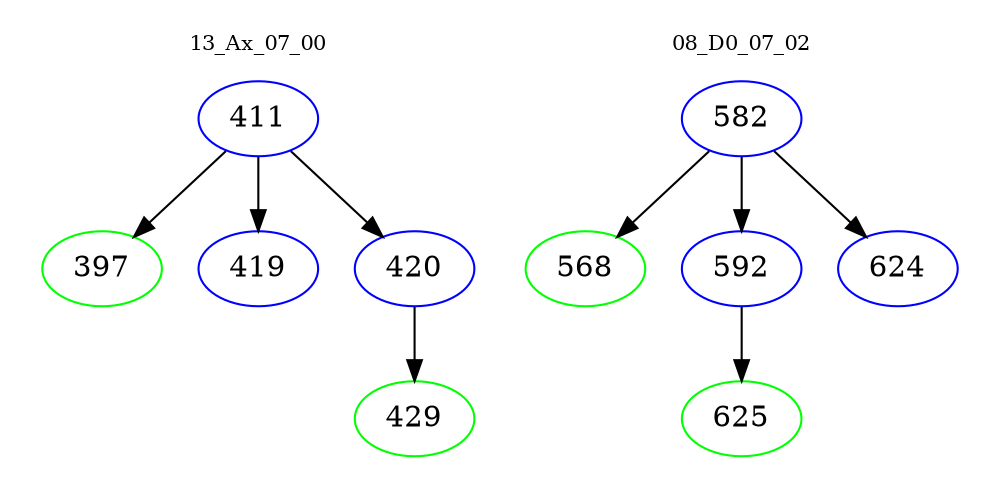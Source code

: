 digraph{
subgraph cluster_0 {
color = white
label = "13_Ax_07_00";
fontsize=10;
T0_411 [label="411", color="blue"]
T0_411 -> T0_397 [color="black"]
T0_397 [label="397", color="green"]
T0_411 -> T0_419 [color="black"]
T0_419 [label="419", color="blue"]
T0_411 -> T0_420 [color="black"]
T0_420 [label="420", color="blue"]
T0_420 -> T0_429 [color="black"]
T0_429 [label="429", color="green"]
}
subgraph cluster_1 {
color = white
label = "08_D0_07_02";
fontsize=10;
T1_582 [label="582", color="blue"]
T1_582 -> T1_568 [color="black"]
T1_568 [label="568", color="green"]
T1_582 -> T1_592 [color="black"]
T1_592 [label="592", color="blue"]
T1_592 -> T1_625 [color="black"]
T1_625 [label="625", color="green"]
T1_582 -> T1_624 [color="black"]
T1_624 [label="624", color="blue"]
}
}

